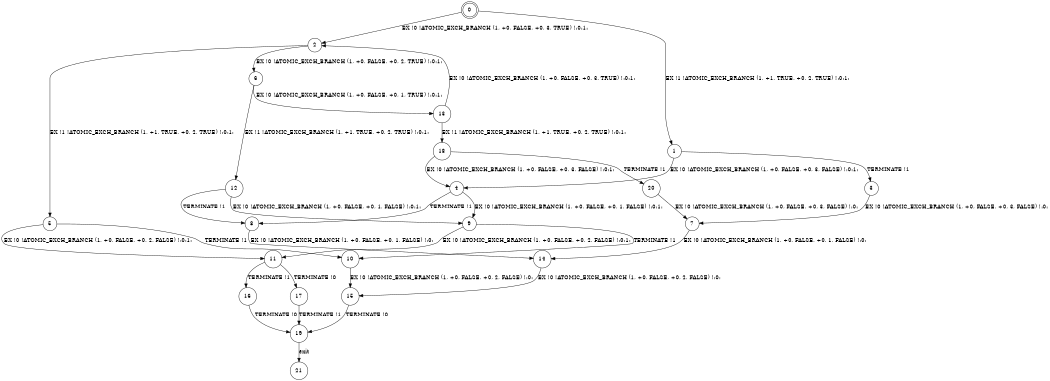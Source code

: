 digraph BCG {
size = "7, 10.5";
center = TRUE;
node [shape = circle];
0 [peripheries = 2];
0 -> 1 [label = "EX !1 !ATOMIC_EXCH_BRANCH (1, +1, TRUE, +0, 2, TRUE) !:0:1:"];
0 -> 2 [label = "EX !0 !ATOMIC_EXCH_BRANCH (1, +0, FALSE, +0, 3, TRUE) !:0:1:"];
1 -> 3 [label = "TERMINATE !1"];
1 -> 4 [label = "EX !0 !ATOMIC_EXCH_BRANCH (1, +0, FALSE, +0, 3, FALSE) !:0:1:"];
2 -> 5 [label = "EX !1 !ATOMIC_EXCH_BRANCH (1, +1, TRUE, +0, 2, TRUE) !:0:1:"];
2 -> 6 [label = "EX !0 !ATOMIC_EXCH_BRANCH (1, +0, FALSE, +0, 2, TRUE) !:0:1:"];
3 -> 7 [label = "EX !0 !ATOMIC_EXCH_BRANCH (1, +0, FALSE, +0, 3, FALSE) !:0:"];
4 -> 8 [label = "TERMINATE !1"];
4 -> 9 [label = "EX !0 !ATOMIC_EXCH_BRANCH (1, +0, FALSE, +0, 1, FALSE) !:0:1:"];
5 -> 10 [label = "TERMINATE !1"];
5 -> 11 [label = "EX !0 !ATOMIC_EXCH_BRANCH (1, +0, FALSE, +0, 2, FALSE) !:0:1:"];
6 -> 12 [label = "EX !1 !ATOMIC_EXCH_BRANCH (1, +1, TRUE, +0, 2, TRUE) !:0:1:"];
6 -> 13 [label = "EX !0 !ATOMIC_EXCH_BRANCH (1, +0, FALSE, +0, 1, TRUE) !:0:1:"];
7 -> 14 [label = "EX !0 !ATOMIC_EXCH_BRANCH (1, +0, FALSE, +0, 1, FALSE) !:0:"];
8 -> 14 [label = "EX !0 !ATOMIC_EXCH_BRANCH (1, +0, FALSE, +0, 1, FALSE) !:0:"];
9 -> 10 [label = "TERMINATE !1"];
9 -> 11 [label = "EX !0 !ATOMIC_EXCH_BRANCH (1, +0, FALSE, +0, 2, FALSE) !:0:1:"];
10 -> 15 [label = "EX !0 !ATOMIC_EXCH_BRANCH (1, +0, FALSE, +0, 2, FALSE) !:0:"];
11 -> 16 [label = "TERMINATE !1"];
11 -> 17 [label = "TERMINATE !0"];
12 -> 8 [label = "TERMINATE !1"];
12 -> 9 [label = "EX !0 !ATOMIC_EXCH_BRANCH (1, +0, FALSE, +0, 1, FALSE) !:0:1:"];
13 -> 18 [label = "EX !1 !ATOMIC_EXCH_BRANCH (1, +1, TRUE, +0, 2, TRUE) !:0:1:"];
13 -> 2 [label = "EX !0 !ATOMIC_EXCH_BRANCH (1, +0, FALSE, +0, 3, TRUE) !:0:1:"];
14 -> 15 [label = "EX !0 !ATOMIC_EXCH_BRANCH (1, +0, FALSE, +0, 2, FALSE) !:0:"];
15 -> 19 [label = "TERMINATE !0"];
16 -> 19 [label = "TERMINATE !0"];
17 -> 19 [label = "TERMINATE !1"];
18 -> 20 [label = "TERMINATE !1"];
18 -> 4 [label = "EX !0 !ATOMIC_EXCH_BRANCH (1, +0, FALSE, +0, 3, FALSE) !:0:1:"];
19 -> 21 [label = "exit"];
20 -> 7 [label = "EX !0 !ATOMIC_EXCH_BRANCH (1, +0, FALSE, +0, 3, FALSE) !:0:"];
}
